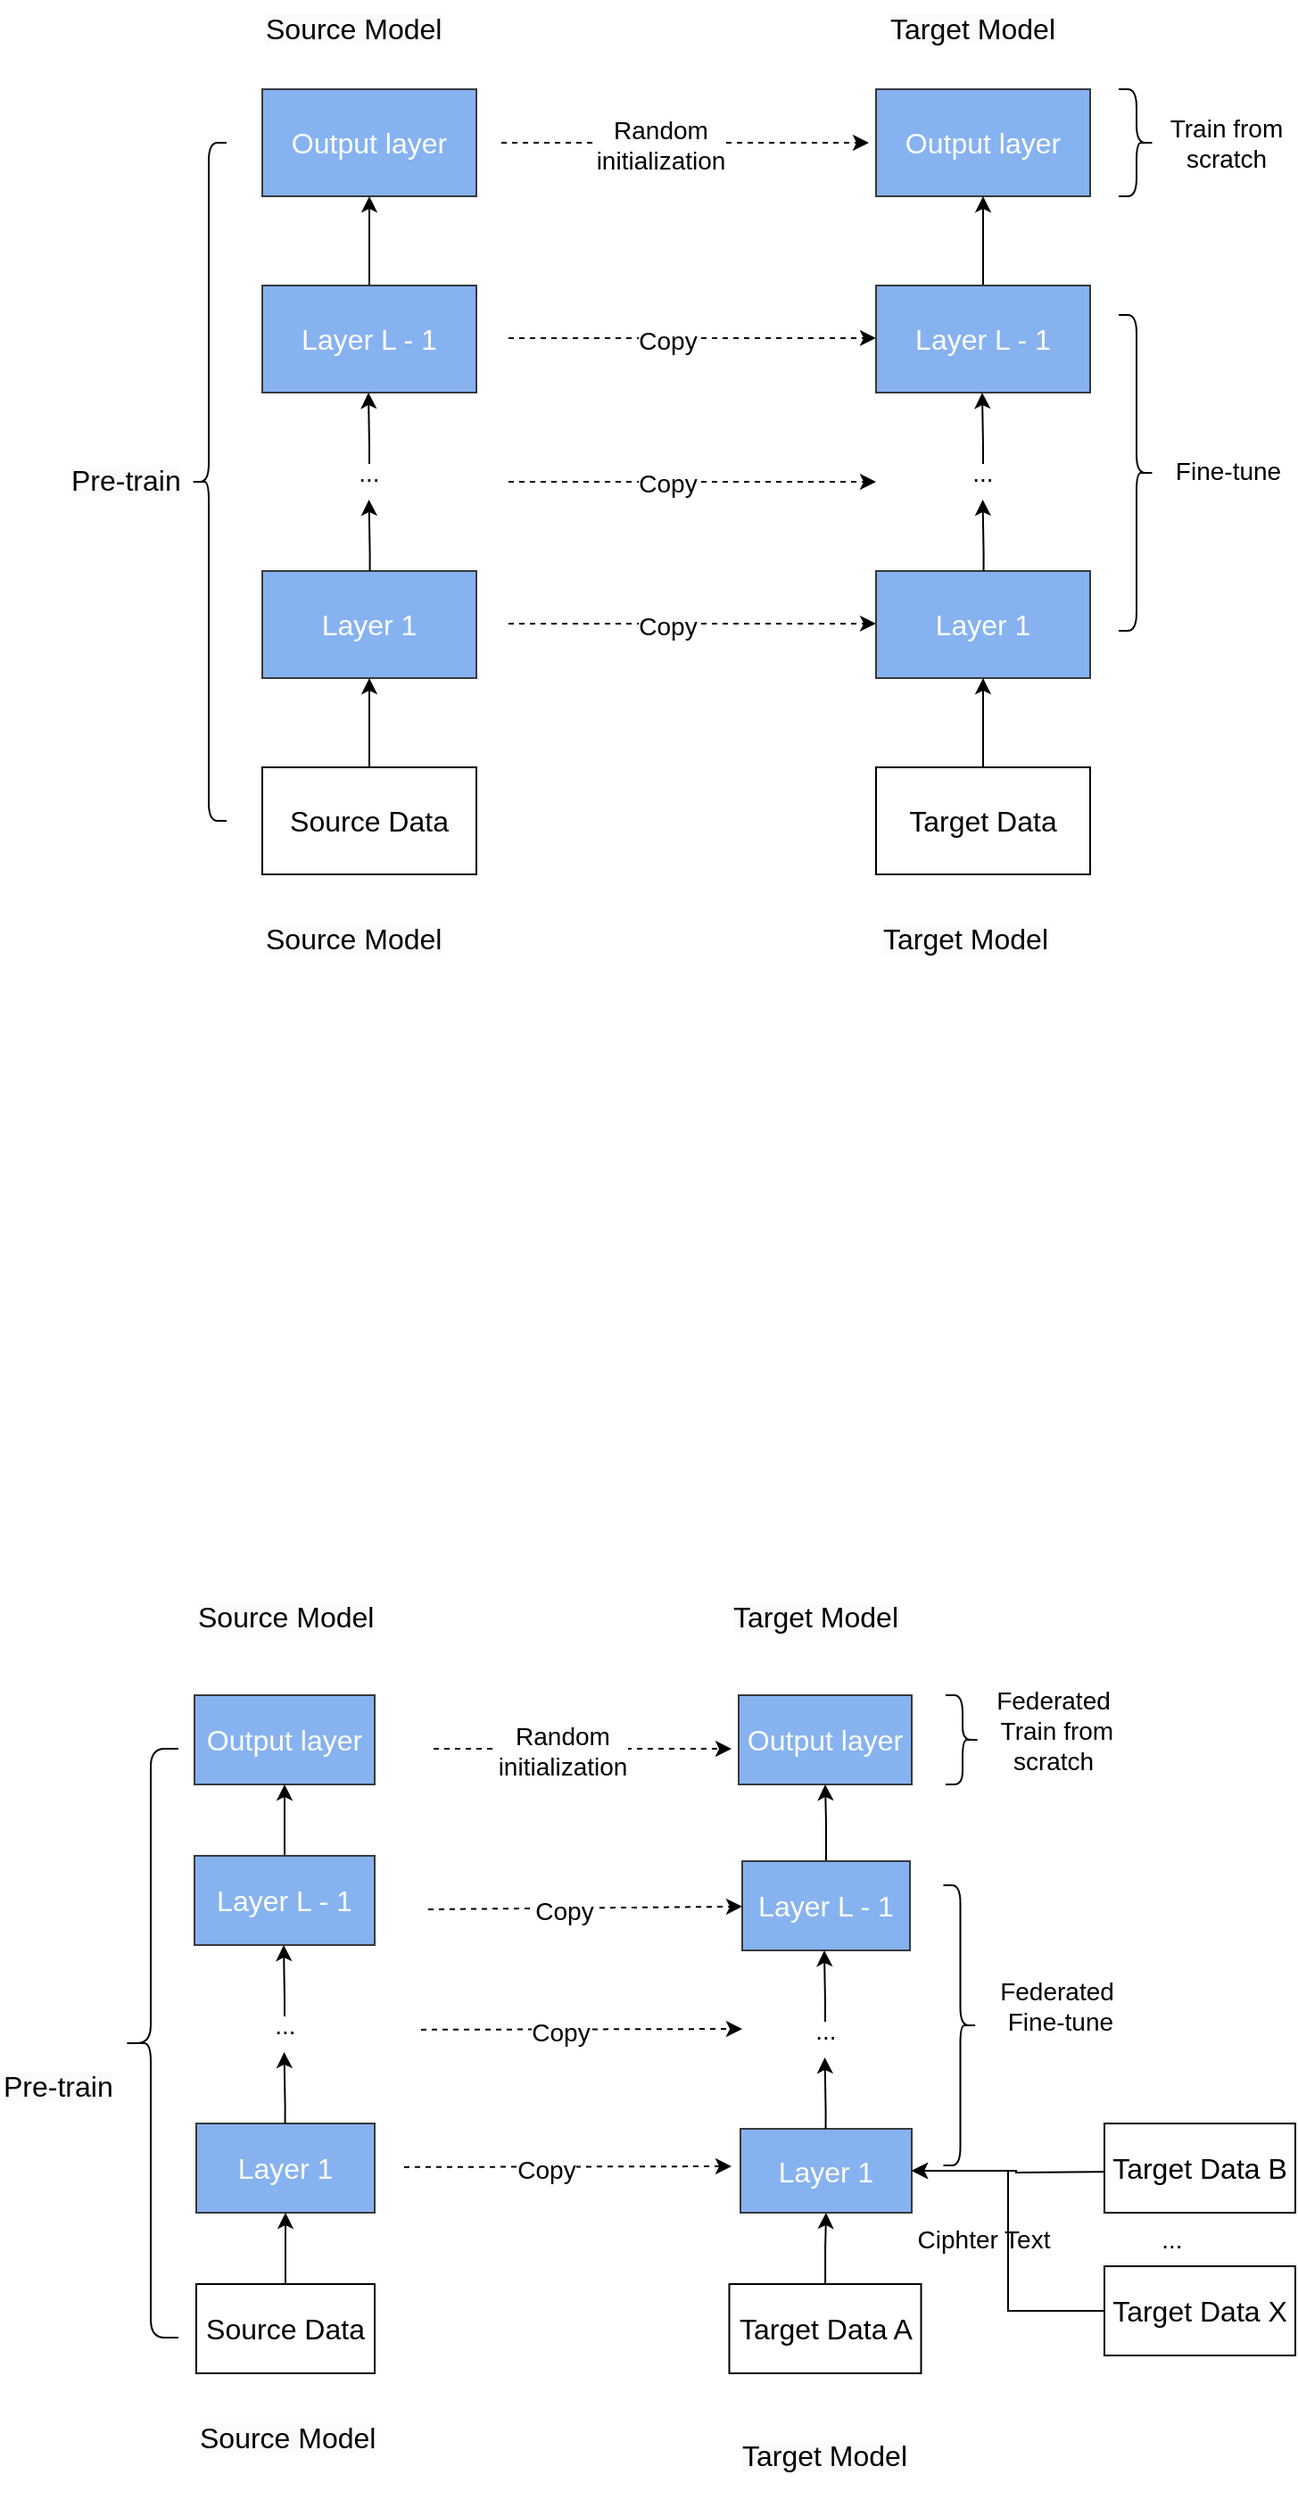 <mxfile version="21.6.8" type="github">
  <diagram name="Page-1" id="evkDd5WfYAYsn0If8Dsk">
    <mxGraphModel dx="1136" dy="728" grid="1" gridSize="10" guides="1" tooltips="1" connect="1" arrows="1" fold="1" page="1" pageScale="1" pageWidth="827" pageHeight="1169" math="0" shadow="0">
      <root>
        <mxCell id="0" />
        <mxCell id="1" parent="0" />
        <mxCell id="YT2d1zYaTEOhZWZDPxQu-1" value="&lt;font style=&quot;font-size: 16px;&quot; color=&quot;#ffffff&quot;&gt;Output layer&lt;/font&gt;" style="rounded=0;whiteSpace=wrap;html=1;fillColor=#87B2F0;strokeColor=#36393d;" vertex="1" parent="1">
          <mxGeometry x="169" y="190" width="120" height="60" as="geometry" />
        </mxCell>
        <mxCell id="YT2d1zYaTEOhZWZDPxQu-5" value="" style="edgeStyle=orthogonalEdgeStyle;rounded=0;orthogonalLoop=1;jettySize=auto;html=1;" edge="1" parent="1" source="YT2d1zYaTEOhZWZDPxQu-2" target="YT2d1zYaTEOhZWZDPxQu-1">
          <mxGeometry relative="1" as="geometry" />
        </mxCell>
        <mxCell id="YT2d1zYaTEOhZWZDPxQu-2" value="&lt;font style=&quot;font-size: 16px;&quot; color=&quot;#ffffff&quot;&gt;Layer L - 1&lt;/font&gt;" style="rounded=0;whiteSpace=wrap;html=1;fillColor=#87B2F0;strokeColor=#36393d;" vertex="1" parent="1">
          <mxGeometry x="169" y="300" width="120" height="60" as="geometry" />
        </mxCell>
        <mxCell id="YT2d1zYaTEOhZWZDPxQu-3" value="&lt;font style=&quot;font-size: 16px;&quot; color=&quot;#ffffff&quot;&gt;Layer 1&lt;/font&gt;" style="rounded=0;whiteSpace=wrap;html=1;fillColor=#87B2F0;strokeColor=#36393d;" vertex="1" parent="1">
          <mxGeometry x="169" y="460" width="120" height="60" as="geometry" />
        </mxCell>
        <mxCell id="YT2d1zYaTEOhZWZDPxQu-6" value="" style="edgeStyle=orthogonalEdgeStyle;rounded=0;orthogonalLoop=1;jettySize=auto;html=1;" edge="1" parent="1">
          <mxGeometry relative="1" as="geometry">
            <mxPoint x="229" y="400" as="sourcePoint" />
            <mxPoint x="228.5" y="360" as="targetPoint" />
            <Array as="points">
              <mxPoint x="229" y="390" />
              <mxPoint x="229" y="390" />
            </Array>
          </mxGeometry>
        </mxCell>
        <mxCell id="YT2d1zYaTEOhZWZDPxQu-7" value="&lt;font style=&quot;font-size: 14px;&quot;&gt;...&lt;/font&gt;" style="text;html=1;strokeColor=none;fillColor=none;align=center;verticalAlign=middle;whiteSpace=wrap;rounded=0;" vertex="1" parent="1">
          <mxGeometry x="199" y="390" width="60" height="30" as="geometry" />
        </mxCell>
        <mxCell id="YT2d1zYaTEOhZWZDPxQu-8" value="" style="edgeStyle=orthogonalEdgeStyle;rounded=0;orthogonalLoop=1;jettySize=auto;html=1;" edge="1" parent="1">
          <mxGeometry relative="1" as="geometry">
            <mxPoint x="229.28" y="460" as="sourcePoint" />
            <mxPoint x="228.78" y="420" as="targetPoint" />
            <Array as="points">
              <mxPoint x="229.28" y="450" />
              <mxPoint x="229.28" y="450" />
            </Array>
          </mxGeometry>
        </mxCell>
        <mxCell id="YT2d1zYaTEOhZWZDPxQu-11" value="" style="edgeStyle=orthogonalEdgeStyle;rounded=0;orthogonalLoop=1;jettySize=auto;html=1;" edge="1" parent="1" source="YT2d1zYaTEOhZWZDPxQu-10" target="YT2d1zYaTEOhZWZDPxQu-3">
          <mxGeometry relative="1" as="geometry" />
        </mxCell>
        <mxCell id="YT2d1zYaTEOhZWZDPxQu-10" value="&lt;font style=&quot;font-size: 16px;&quot;&gt;Source Data&lt;/font&gt;" style="rounded=0;whiteSpace=wrap;html=1;fontColor=#000000;" vertex="1" parent="1">
          <mxGeometry x="169" y="570" width="120" height="60" as="geometry" />
        </mxCell>
        <mxCell id="YT2d1zYaTEOhZWZDPxQu-13" value="&lt;span style=&quot;color: rgb(0, 0, 0); font-family: Helvetica; font-size: 16px; font-style: normal; font-variant-ligatures: normal; font-variant-caps: normal; font-weight: 400; letter-spacing: normal; orphans: 2; text-align: center; text-indent: 0px; text-transform: none; widows: 2; word-spacing: 0px; -webkit-text-stroke-width: 0px; background-color: rgb(251, 251, 251); text-decoration-thickness: initial; text-decoration-style: initial; text-decoration-color: initial; float: none; display: inline !important;&quot;&gt;Pre-train&lt;/span&gt;" style="text;whiteSpace=wrap;html=1;" vertex="1" parent="1">
          <mxGeometry x="60" y="393" width="120" height="40" as="geometry" />
        </mxCell>
        <mxCell id="YT2d1zYaTEOhZWZDPxQu-14" value="&lt;font style=&quot;font-size: 16px;&quot; color=&quot;#ffffff&quot;&gt;Output layer&lt;/font&gt;" style="rounded=0;whiteSpace=wrap;html=1;fillColor=#87B2F0;strokeColor=#36393d;" vertex="1" parent="1">
          <mxGeometry x="513" y="190" width="120" height="60" as="geometry" />
        </mxCell>
        <mxCell id="YT2d1zYaTEOhZWZDPxQu-15" value="" style="edgeStyle=orthogonalEdgeStyle;rounded=0;orthogonalLoop=1;jettySize=auto;html=1;" edge="1" parent="1" source="YT2d1zYaTEOhZWZDPxQu-16" target="YT2d1zYaTEOhZWZDPxQu-14">
          <mxGeometry relative="1" as="geometry" />
        </mxCell>
        <mxCell id="YT2d1zYaTEOhZWZDPxQu-16" value="&lt;font style=&quot;font-size: 16px;&quot; color=&quot;#ffffff&quot;&gt;Layer L - 1&lt;/font&gt;" style="rounded=0;whiteSpace=wrap;html=1;fillColor=#87B2F0;strokeColor=#36393d;" vertex="1" parent="1">
          <mxGeometry x="513" y="300" width="120" height="60" as="geometry" />
        </mxCell>
        <mxCell id="YT2d1zYaTEOhZWZDPxQu-17" value="&lt;font style=&quot;font-size: 16px;&quot; color=&quot;#ffffff&quot;&gt;Layer 1&lt;/font&gt;" style="rounded=0;whiteSpace=wrap;html=1;fillColor=#87B2F0;strokeColor=#36393d;" vertex="1" parent="1">
          <mxGeometry x="513" y="460" width="120" height="60" as="geometry" />
        </mxCell>
        <mxCell id="YT2d1zYaTEOhZWZDPxQu-18" value="" style="edgeStyle=orthogonalEdgeStyle;rounded=0;orthogonalLoop=1;jettySize=auto;html=1;" edge="1" parent="1">
          <mxGeometry relative="1" as="geometry">
            <mxPoint x="573" y="400" as="sourcePoint" />
            <mxPoint x="572.5" y="360" as="targetPoint" />
            <Array as="points">
              <mxPoint x="573" y="390" />
              <mxPoint x="573" y="390" />
            </Array>
          </mxGeometry>
        </mxCell>
        <mxCell id="YT2d1zYaTEOhZWZDPxQu-19" value="&lt;font style=&quot;font-size: 14px;&quot;&gt;...&lt;/font&gt;" style="text;html=1;strokeColor=none;fillColor=none;align=center;verticalAlign=middle;whiteSpace=wrap;rounded=0;" vertex="1" parent="1">
          <mxGeometry x="543" y="390" width="60" height="30" as="geometry" />
        </mxCell>
        <mxCell id="YT2d1zYaTEOhZWZDPxQu-20" value="" style="edgeStyle=orthogonalEdgeStyle;rounded=0;orthogonalLoop=1;jettySize=auto;html=1;" edge="1" parent="1">
          <mxGeometry relative="1" as="geometry">
            <mxPoint x="573.28" y="460" as="sourcePoint" />
            <mxPoint x="572.78" y="420" as="targetPoint" />
            <Array as="points">
              <mxPoint x="573.28" y="450" />
              <mxPoint x="573.28" y="450" />
            </Array>
          </mxGeometry>
        </mxCell>
        <mxCell id="YT2d1zYaTEOhZWZDPxQu-21" value="" style="edgeStyle=orthogonalEdgeStyle;rounded=0;orthogonalLoop=1;jettySize=auto;html=1;" edge="1" parent="1" source="YT2d1zYaTEOhZWZDPxQu-22" target="YT2d1zYaTEOhZWZDPxQu-17">
          <mxGeometry relative="1" as="geometry" />
        </mxCell>
        <mxCell id="YT2d1zYaTEOhZWZDPxQu-22" value="&lt;font style=&quot;font-size: 16px;&quot;&gt;Target Data&lt;/font&gt;" style="rounded=0;whiteSpace=wrap;html=1;fontColor=#000000;" vertex="1" parent="1">
          <mxGeometry x="513" y="570" width="120" height="60" as="geometry" />
        </mxCell>
        <mxCell id="YT2d1zYaTEOhZWZDPxQu-25" value="" style="endArrow=classic;html=1;rounded=0;dashed=1;" edge="1" parent="1">
          <mxGeometry width="50" height="50" relative="1" as="geometry">
            <mxPoint x="303" y="220" as="sourcePoint" />
            <mxPoint x="509" y="220" as="targetPoint" />
          </mxGeometry>
        </mxCell>
        <mxCell id="YT2d1zYaTEOhZWZDPxQu-26" value="&lt;font style=&quot;font-size: 14px;&quot;&gt;Random&lt;br&gt;initialization&lt;/font&gt;" style="edgeLabel;html=1;align=center;verticalAlign=middle;resizable=0;points=[];" vertex="1" connectable="0" parent="YT2d1zYaTEOhZWZDPxQu-25">
          <mxGeometry x="-0.137" y="-1" relative="1" as="geometry">
            <mxPoint as="offset" />
          </mxGeometry>
        </mxCell>
        <mxCell id="YT2d1zYaTEOhZWZDPxQu-28" value="" style="endArrow=classic;html=1;rounded=0;dashed=1;" edge="1" parent="1">
          <mxGeometry width="50" height="50" relative="1" as="geometry">
            <mxPoint x="307" y="329.44" as="sourcePoint" />
            <mxPoint x="513" y="329.44" as="targetPoint" />
          </mxGeometry>
        </mxCell>
        <mxCell id="YT2d1zYaTEOhZWZDPxQu-29" value="&lt;span style=&quot;font-size: 14px;&quot;&gt;Copy&lt;/span&gt;" style="edgeLabel;html=1;align=center;verticalAlign=middle;resizable=0;points=[];" vertex="1" connectable="0" parent="YT2d1zYaTEOhZWZDPxQu-28">
          <mxGeometry x="-0.137" y="-1" relative="1" as="geometry">
            <mxPoint as="offset" />
          </mxGeometry>
        </mxCell>
        <mxCell id="YT2d1zYaTEOhZWZDPxQu-30" value="" style="endArrow=classic;html=1;rounded=0;dashed=1;" edge="1" parent="1">
          <mxGeometry width="50" height="50" relative="1" as="geometry">
            <mxPoint x="307" y="489.44" as="sourcePoint" />
            <mxPoint x="513" y="489.44" as="targetPoint" />
          </mxGeometry>
        </mxCell>
        <mxCell id="YT2d1zYaTEOhZWZDPxQu-31" value="&lt;span style=&quot;font-size: 14px;&quot;&gt;Copy&lt;/span&gt;" style="edgeLabel;html=1;align=center;verticalAlign=middle;resizable=0;points=[];" vertex="1" connectable="0" parent="YT2d1zYaTEOhZWZDPxQu-30">
          <mxGeometry x="-0.137" y="-1" relative="1" as="geometry">
            <mxPoint as="offset" />
          </mxGeometry>
        </mxCell>
        <mxCell id="YT2d1zYaTEOhZWZDPxQu-32" value="" style="endArrow=classic;html=1;rounded=0;dashed=1;" edge="1" parent="1">
          <mxGeometry width="50" height="50" relative="1" as="geometry">
            <mxPoint x="307" y="410" as="sourcePoint" />
            <mxPoint x="513" y="410" as="targetPoint" />
          </mxGeometry>
        </mxCell>
        <mxCell id="YT2d1zYaTEOhZWZDPxQu-33" value="&lt;span style=&quot;font-size: 14px;&quot;&gt;Copy&lt;/span&gt;" style="edgeLabel;html=1;align=center;verticalAlign=middle;resizable=0;points=[];" vertex="1" connectable="0" parent="YT2d1zYaTEOhZWZDPxQu-32">
          <mxGeometry x="-0.137" y="-1" relative="1" as="geometry">
            <mxPoint as="offset" />
          </mxGeometry>
        </mxCell>
        <mxCell id="YT2d1zYaTEOhZWZDPxQu-36" value="&lt;span style=&quot;color: rgb(0, 0, 0); font-family: Helvetica; font-size: 16px; font-style: normal; font-variant-ligatures: normal; font-variant-caps: normal; font-weight: 400; letter-spacing: normal; orphans: 2; text-align: center; text-indent: 0px; text-transform: none; widows: 2; word-spacing: 0px; -webkit-text-stroke-width: 0px; background-color: rgb(251, 251, 251); text-decoration-thickness: initial; text-decoration-style: initial; text-decoration-color: initial; float: none; display: inline !important;&quot;&gt;Source Model&lt;/span&gt;" style="text;whiteSpace=wrap;html=1;" vertex="1" parent="1">
          <mxGeometry x="169" y="140" width="120" height="40" as="geometry" />
        </mxCell>
        <mxCell id="YT2d1zYaTEOhZWZDPxQu-37" value="&lt;span style=&quot;color: rgb(0, 0, 0); font-family: Helvetica; font-size: 16px; font-style: normal; font-variant-ligatures: normal; font-variant-caps: normal; font-weight: 400; letter-spacing: normal; orphans: 2; text-align: center; text-indent: 0px; text-transform: none; widows: 2; word-spacing: 0px; -webkit-text-stroke-width: 0px; background-color: rgb(251, 251, 251); text-decoration-thickness: initial; text-decoration-style: initial; text-decoration-color: initial; float: none; display: inline !important;&quot;&gt;Target Model&lt;/span&gt;" style="text;whiteSpace=wrap;html=1;" vertex="1" parent="1">
          <mxGeometry x="519" y="140" width="120" height="40" as="geometry" />
        </mxCell>
        <mxCell id="YT2d1zYaTEOhZWZDPxQu-38" value="&lt;font style=&quot;font-size: 14px;&quot;&gt;Train from&lt;br&gt;scratch&lt;/font&gt;" style="edgeLabel;html=1;align=center;verticalAlign=middle;resizable=0;points=[];" vertex="1" connectable="0" parent="1">
          <mxGeometry x="708.999" y="220" as="geometry" />
        </mxCell>
        <mxCell id="YT2d1zYaTEOhZWZDPxQu-39" value="" style="shape=curlyBracket;whiteSpace=wrap;html=1;rounded=1;labelPosition=left;verticalLabelPosition=middle;align=right;verticalAlign=middle;" vertex="1" parent="1">
          <mxGeometry x="129" y="220" width="20" height="380" as="geometry" />
        </mxCell>
        <mxCell id="YT2d1zYaTEOhZWZDPxQu-40" value="" style="shape=curlyBracket;whiteSpace=wrap;html=1;rounded=1;flipH=1;labelPosition=right;verticalLabelPosition=middle;align=left;verticalAlign=middle;" vertex="1" parent="1">
          <mxGeometry x="649" y="316.5" width="20" height="177" as="geometry" />
        </mxCell>
        <mxCell id="YT2d1zYaTEOhZWZDPxQu-41" value="" style="shape=curlyBracket;whiteSpace=wrap;html=1;rounded=1;flipH=1;labelPosition=right;verticalLabelPosition=middle;align=left;verticalAlign=middle;size=0.5;" vertex="1" parent="1">
          <mxGeometry x="649" y="190" width="20" height="60" as="geometry" />
        </mxCell>
        <mxCell id="YT2d1zYaTEOhZWZDPxQu-42" value="&lt;span style=&quot;font-size: 14px;&quot;&gt;Fine-tune&lt;/span&gt;" style="edgeLabel;html=1;align=center;verticalAlign=middle;resizable=0;points=[];" vertex="1" connectable="0" parent="1">
          <mxGeometry x="718.999" y="230" as="geometry">
            <mxPoint x="-9" y="174" as="offset" />
          </mxGeometry>
        </mxCell>
        <mxCell id="YT2d1zYaTEOhZWZDPxQu-43" value="&lt;font style=&quot;font-size: 16px;&quot; color=&quot;#ffffff&quot;&gt;Output layer&lt;/font&gt;" style="rounded=0;whiteSpace=wrap;html=1;fillColor=#87B2F0;strokeColor=#36393d;" vertex="1" parent="1">
          <mxGeometry x="131" y="1090" width="101" height="50" as="geometry" />
        </mxCell>
        <mxCell id="YT2d1zYaTEOhZWZDPxQu-44" value="" style="edgeStyle=orthogonalEdgeStyle;rounded=0;orthogonalLoop=1;jettySize=auto;html=1;" edge="1" parent="1" source="YT2d1zYaTEOhZWZDPxQu-45" target="YT2d1zYaTEOhZWZDPxQu-43">
          <mxGeometry relative="1" as="geometry" />
        </mxCell>
        <mxCell id="YT2d1zYaTEOhZWZDPxQu-45" value="&lt;font style=&quot;font-size: 16px;&quot; color=&quot;#ffffff&quot;&gt;Layer L - 1&lt;/font&gt;" style="rounded=0;whiteSpace=wrap;html=1;fillColor=#87B2F0;strokeColor=#36393d;" vertex="1" parent="1">
          <mxGeometry x="131" y="1180" width="101" height="50" as="geometry" />
        </mxCell>
        <mxCell id="YT2d1zYaTEOhZWZDPxQu-46" value="&lt;font style=&quot;font-size: 16px;&quot; color=&quot;#ffffff&quot;&gt;Layer 1&lt;/font&gt;" style="rounded=0;whiteSpace=wrap;html=1;fillColor=#87B2F0;strokeColor=#36393d;" vertex="1" parent="1">
          <mxGeometry x="132" y="1330" width="100" height="50" as="geometry" />
        </mxCell>
        <mxCell id="YT2d1zYaTEOhZWZDPxQu-47" value="" style="edgeStyle=orthogonalEdgeStyle;rounded=0;orthogonalLoop=1;jettySize=auto;html=1;" edge="1" parent="1">
          <mxGeometry relative="1" as="geometry">
            <mxPoint x="181.5" y="1270" as="sourcePoint" />
            <mxPoint x="181" y="1230" as="targetPoint" />
            <Array as="points">
              <mxPoint x="181.5" y="1260" />
              <mxPoint x="181.5" y="1260" />
            </Array>
          </mxGeometry>
        </mxCell>
        <mxCell id="YT2d1zYaTEOhZWZDPxQu-48" value="&lt;font style=&quot;font-size: 14px;&quot;&gt;...&lt;/font&gt;" style="text;html=1;strokeColor=none;fillColor=none;align=center;verticalAlign=middle;whiteSpace=wrap;rounded=0;" vertex="1" parent="1">
          <mxGeometry x="151.5" y="1260" width="60" height="30" as="geometry" />
        </mxCell>
        <mxCell id="YT2d1zYaTEOhZWZDPxQu-49" value="" style="edgeStyle=orthogonalEdgeStyle;rounded=0;orthogonalLoop=1;jettySize=auto;html=1;" edge="1" parent="1">
          <mxGeometry relative="1" as="geometry">
            <mxPoint x="181.78" y="1330" as="sourcePoint" />
            <mxPoint x="181.28" y="1290" as="targetPoint" />
            <Array as="points">
              <mxPoint x="181.78" y="1320" />
              <mxPoint x="181.78" y="1320" />
            </Array>
          </mxGeometry>
        </mxCell>
        <mxCell id="YT2d1zYaTEOhZWZDPxQu-50" value="" style="edgeStyle=orthogonalEdgeStyle;rounded=0;orthogonalLoop=1;jettySize=auto;html=1;" edge="1" parent="1" source="YT2d1zYaTEOhZWZDPxQu-51" target="YT2d1zYaTEOhZWZDPxQu-46">
          <mxGeometry relative="1" as="geometry" />
        </mxCell>
        <mxCell id="YT2d1zYaTEOhZWZDPxQu-51" value="&lt;font style=&quot;font-size: 16px;&quot;&gt;Source Data&lt;/font&gt;" style="rounded=0;whiteSpace=wrap;html=1;fontColor=#000000;" vertex="1" parent="1">
          <mxGeometry x="132" y="1420" width="100" height="50" as="geometry" />
        </mxCell>
        <mxCell id="YT2d1zYaTEOhZWZDPxQu-52" value="&lt;span style=&quot;color: rgb(0, 0, 0); font-family: Helvetica; font-size: 16px; font-style: normal; font-variant-ligatures: normal; font-variant-caps: normal; font-weight: 400; letter-spacing: normal; orphans: 2; text-align: center; text-indent: 0px; text-transform: none; widows: 2; word-spacing: 0px; -webkit-text-stroke-width: 0px; background-color: rgb(251, 251, 251); text-decoration-thickness: initial; text-decoration-style: initial; text-decoration-color: initial; float: none; display: inline !important;&quot;&gt;Pre-train&lt;/span&gt;" style="text;whiteSpace=wrap;html=1;" vertex="1" parent="1">
          <mxGeometry x="22" y="1293" width="120" height="40" as="geometry" />
        </mxCell>
        <mxCell id="YT2d1zYaTEOhZWZDPxQu-53" value="&lt;font style=&quot;font-size: 16px;&quot; color=&quot;#ffffff&quot;&gt;Output layer&lt;/font&gt;" style="rounded=0;whiteSpace=wrap;html=1;fillColor=#87B2F0;strokeColor=#36393d;" vertex="1" parent="1">
          <mxGeometry x="436" y="1090" width="97" height="50" as="geometry" />
        </mxCell>
        <mxCell id="YT2d1zYaTEOhZWZDPxQu-54" value="" style="edgeStyle=orthogonalEdgeStyle;rounded=0;orthogonalLoop=1;jettySize=auto;html=1;" edge="1" parent="1" source="YT2d1zYaTEOhZWZDPxQu-55" target="YT2d1zYaTEOhZWZDPxQu-53">
          <mxGeometry relative="1" as="geometry" />
        </mxCell>
        <mxCell id="YT2d1zYaTEOhZWZDPxQu-56" value="&lt;font style=&quot;font-size: 16px;&quot; color=&quot;#ffffff&quot;&gt;Layer 1&lt;/font&gt;" style="rounded=0;whiteSpace=wrap;html=1;fillColor=#87B2F0;strokeColor=#36393d;" vertex="1" parent="1">
          <mxGeometry x="437" y="1333" width="96" height="47" as="geometry" />
        </mxCell>
        <mxCell id="YT2d1zYaTEOhZWZDPxQu-57" value="" style="edgeStyle=orthogonalEdgeStyle;rounded=0;orthogonalLoop=1;jettySize=auto;html=1;" edge="1" parent="1">
          <mxGeometry relative="1" as="geometry">
            <mxPoint x="484.5" y="1273" as="sourcePoint" />
            <mxPoint x="484" y="1233" as="targetPoint" />
            <Array as="points">
              <mxPoint x="484.5" y="1263" />
              <mxPoint x="484.5" y="1263" />
            </Array>
          </mxGeometry>
        </mxCell>
        <mxCell id="YT2d1zYaTEOhZWZDPxQu-58" value="&lt;font style=&quot;font-size: 14px;&quot;&gt;...&lt;/font&gt;" style="text;html=1;strokeColor=none;fillColor=none;align=center;verticalAlign=middle;whiteSpace=wrap;rounded=0;" vertex="1" parent="1">
          <mxGeometry x="454.5" y="1263" width="60" height="30" as="geometry" />
        </mxCell>
        <mxCell id="YT2d1zYaTEOhZWZDPxQu-59" value="" style="edgeStyle=orthogonalEdgeStyle;rounded=0;orthogonalLoop=1;jettySize=auto;html=1;" edge="1" parent="1">
          <mxGeometry relative="1" as="geometry">
            <mxPoint x="484.78" y="1333" as="sourcePoint" />
            <mxPoint x="484.28" y="1293" as="targetPoint" />
            <Array as="points">
              <mxPoint x="484.78" y="1323" />
              <mxPoint x="484.78" y="1323" />
            </Array>
          </mxGeometry>
        </mxCell>
        <mxCell id="YT2d1zYaTEOhZWZDPxQu-60" value="" style="edgeStyle=orthogonalEdgeStyle;rounded=0;orthogonalLoop=1;jettySize=auto;html=1;" edge="1" parent="1" source="YT2d1zYaTEOhZWZDPxQu-61" target="YT2d1zYaTEOhZWZDPxQu-56">
          <mxGeometry relative="1" as="geometry" />
        </mxCell>
        <mxCell id="YT2d1zYaTEOhZWZDPxQu-61" value="&lt;font style=&quot;font-size: 16px;&quot;&gt;Target Data A&lt;/font&gt;" style="rounded=0;whiteSpace=wrap;html=1;fontColor=#000000;" vertex="1" parent="1">
          <mxGeometry x="430.75" y="1420" width="107.5" height="50" as="geometry" />
        </mxCell>
        <mxCell id="YT2d1zYaTEOhZWZDPxQu-62" value="" style="endArrow=classic;html=1;rounded=0;dashed=1;" edge="1" parent="1">
          <mxGeometry width="50" height="50" relative="1" as="geometry">
            <mxPoint x="265" y="1120" as="sourcePoint" />
            <mxPoint x="432" y="1120" as="targetPoint" />
          </mxGeometry>
        </mxCell>
        <mxCell id="YT2d1zYaTEOhZWZDPxQu-63" value="&lt;font style=&quot;font-size: 14px;&quot;&gt;Random&lt;br&gt;initialization&lt;/font&gt;" style="edgeLabel;html=1;align=center;verticalAlign=middle;resizable=0;points=[];" vertex="1" connectable="0" parent="YT2d1zYaTEOhZWZDPxQu-62">
          <mxGeometry x="-0.137" y="-1" relative="1" as="geometry">
            <mxPoint as="offset" />
          </mxGeometry>
        </mxCell>
        <mxCell id="YT2d1zYaTEOhZWZDPxQu-66" value="" style="endArrow=classic;html=1;rounded=0;dashed=1;" edge="1" parent="1">
          <mxGeometry width="50" height="50" relative="1" as="geometry">
            <mxPoint x="248.5" y="1354.44" as="sourcePoint" />
            <mxPoint x="432" y="1354" as="targetPoint" />
          </mxGeometry>
        </mxCell>
        <mxCell id="YT2d1zYaTEOhZWZDPxQu-67" value="&lt;span style=&quot;font-size: 14px;&quot;&gt;Copy&lt;/span&gt;" style="edgeLabel;html=1;align=center;verticalAlign=middle;resizable=0;points=[];" vertex="1" connectable="0" parent="YT2d1zYaTEOhZWZDPxQu-66">
          <mxGeometry x="-0.137" y="-1" relative="1" as="geometry">
            <mxPoint as="offset" />
          </mxGeometry>
        </mxCell>
        <mxCell id="YT2d1zYaTEOhZWZDPxQu-68" value="" style="endArrow=classic;html=1;rounded=0;dashed=1;" edge="1" parent="1">
          <mxGeometry width="50" height="50" relative="1" as="geometry">
            <mxPoint x="258" y="1277.44" as="sourcePoint" />
            <mxPoint x="438" y="1277" as="targetPoint" />
          </mxGeometry>
        </mxCell>
        <mxCell id="YT2d1zYaTEOhZWZDPxQu-69" value="&lt;span style=&quot;font-size: 14px;&quot;&gt;Copy&lt;/span&gt;" style="edgeLabel;html=1;align=center;verticalAlign=middle;resizable=0;points=[];" vertex="1" connectable="0" parent="YT2d1zYaTEOhZWZDPxQu-68">
          <mxGeometry x="-0.137" y="-1" relative="1" as="geometry">
            <mxPoint as="offset" />
          </mxGeometry>
        </mxCell>
        <mxCell id="YT2d1zYaTEOhZWZDPxQu-70" value="&lt;span style=&quot;color: rgb(0, 0, 0); font-family: Helvetica; font-size: 16px; font-style: normal; font-variant-ligatures: normal; font-variant-caps: normal; font-weight: 400; letter-spacing: normal; orphans: 2; text-align: center; text-indent: 0px; text-transform: none; widows: 2; word-spacing: 0px; -webkit-text-stroke-width: 0px; background-color: rgb(251, 251, 251); text-decoration-thickness: initial; text-decoration-style: initial; text-decoration-color: initial; float: none; display: inline !important;&quot;&gt;Source Model&lt;/span&gt;" style="text;whiteSpace=wrap;html=1;" vertex="1" parent="1">
          <mxGeometry x="169" y="650" width="120" height="40" as="geometry" />
        </mxCell>
        <mxCell id="YT2d1zYaTEOhZWZDPxQu-71" value="&lt;span style=&quot;color: rgb(0, 0, 0); font-family: Helvetica; font-size: 16px; font-style: normal; font-variant-ligatures: normal; font-variant-caps: normal; font-weight: 400; letter-spacing: normal; orphans: 2; text-align: center; text-indent: 0px; text-transform: none; widows: 2; word-spacing: 0px; -webkit-text-stroke-width: 0px; background-color: rgb(251, 251, 251); text-decoration-thickness: initial; text-decoration-style: initial; text-decoration-color: initial; float: none; display: inline !important;&quot;&gt;Target Model&lt;/span&gt;" style="text;whiteSpace=wrap;html=1;" vertex="1" parent="1">
          <mxGeometry x="514.5" y="650" width="120" height="40" as="geometry" />
        </mxCell>
        <mxCell id="YT2d1zYaTEOhZWZDPxQu-72" value="&lt;font style=&quot;font-size: 14px;&quot;&gt;&lt;div style=&quot;&quot;&gt;Federated&lt;/div&gt;&lt;span style=&quot;&quot;&gt;&amp;nbsp;Train from&lt;/span&gt;&lt;br&gt;&lt;span style=&quot;&quot;&gt;scratch&lt;/span&gt;&lt;/font&gt;" style="edgeLabel;html=1;align=center;verticalAlign=middle;resizable=0;points=[];" vertex="1" connectable="0" parent="1">
          <mxGeometry x="611.999" y="1110" as="geometry" />
        </mxCell>
        <mxCell id="YT2d1zYaTEOhZWZDPxQu-73" value="" style="shape=curlyBracket;whiteSpace=wrap;html=1;rounded=1;labelPosition=left;verticalLabelPosition=middle;align=right;verticalAlign=middle;" vertex="1" parent="1">
          <mxGeometry x="91" y="1120" width="31" height="330" as="geometry" />
        </mxCell>
        <mxCell id="YT2d1zYaTEOhZWZDPxQu-82" style="edgeStyle=orthogonalEdgeStyle;rounded=0;orthogonalLoop=1;jettySize=auto;html=1;entryX=1;entryY=0.5;entryDx=0;entryDy=0;" edge="1" parent="1" target="YT2d1zYaTEOhZWZDPxQu-56">
          <mxGeometry relative="1" as="geometry">
            <mxPoint x="650" y="1357" as="sourcePoint" />
          </mxGeometry>
        </mxCell>
        <mxCell id="YT2d1zYaTEOhZWZDPxQu-83" value="&lt;font style=&quot;font-size: 14px;&quot;&gt;Ciphter Text&lt;/font&gt;" style="edgeLabel;html=1;align=center;verticalAlign=middle;resizable=0;points=[];" vertex="1" connectable="0" parent="YT2d1zYaTEOhZWZDPxQu-82">
          <mxGeometry x="0.117" y="1" relative="1" as="geometry">
            <mxPoint x="-12" y="37" as="offset" />
          </mxGeometry>
        </mxCell>
        <mxCell id="YT2d1zYaTEOhZWZDPxQu-77" value="&lt;font style=&quot;font-size: 16px;&quot;&gt;Target Data B&lt;/font&gt;" style="rounded=0;whiteSpace=wrap;html=1;fontColor=#000000;" vertex="1" parent="1">
          <mxGeometry x="641" y="1330" width="107" height="50" as="geometry" />
        </mxCell>
        <mxCell id="YT2d1zYaTEOhZWZDPxQu-78" value="" style="endArrow=classic;html=1;rounded=0;dashed=1;" edge="1" parent="1" target="YT2d1zYaTEOhZWZDPxQu-55">
          <mxGeometry width="50" height="50" relative="1" as="geometry">
            <mxPoint x="262" y="1210" as="sourcePoint" />
            <mxPoint x="475" y="1229.44" as="targetPoint" />
          </mxGeometry>
        </mxCell>
        <mxCell id="YT2d1zYaTEOhZWZDPxQu-79" value="&lt;span style=&quot;font-size: 14px;&quot;&gt;Copy&lt;/span&gt;" style="edgeLabel;html=1;align=center;verticalAlign=middle;resizable=0;points=[];" vertex="1" connectable="0" parent="YT2d1zYaTEOhZWZDPxQu-78">
          <mxGeometry x="-0.137" y="-1" relative="1" as="geometry">
            <mxPoint as="offset" />
          </mxGeometry>
        </mxCell>
        <mxCell id="YT2d1zYaTEOhZWZDPxQu-55" value="&lt;font style=&quot;font-size: 16px;&quot; color=&quot;#ffffff&quot;&gt;Layer L - 1&lt;/font&gt;" style="rounded=0;whiteSpace=wrap;html=1;fillColor=#87B2F0;strokeColor=#36393d;" vertex="1" parent="1">
          <mxGeometry x="438" y="1183" width="94" height="50" as="geometry" />
        </mxCell>
        <mxCell id="YT2d1zYaTEOhZWZDPxQu-80" value="&lt;span style=&quot;color: rgb(0, 0, 0); font-family: Helvetica; font-size: 16px; font-style: normal; font-variant-ligatures: normal; font-variant-caps: normal; font-weight: 400; letter-spacing: normal; orphans: 2; text-align: center; text-indent: 0px; text-transform: none; widows: 2; word-spacing: 0px; -webkit-text-stroke-width: 0px; background-color: rgb(251, 251, 251); text-decoration-thickness: initial; text-decoration-style: initial; text-decoration-color: initial; float: none; display: inline !important;&quot;&gt;Source Model&lt;/span&gt;" style="text;whiteSpace=wrap;html=1;" vertex="1" parent="1">
          <mxGeometry x="131" y="1030" width="120" height="40" as="geometry" />
        </mxCell>
        <mxCell id="YT2d1zYaTEOhZWZDPxQu-81" value="&lt;span style=&quot;color: rgb(0, 0, 0); font-family: Helvetica; font-size: 16px; font-style: normal; font-variant-ligatures: normal; font-variant-caps: normal; font-weight: 400; letter-spacing: normal; orphans: 2; text-align: center; text-indent: 0px; text-transform: none; widows: 2; word-spacing: 0px; -webkit-text-stroke-width: 0px; background-color: rgb(251, 251, 251); text-decoration-thickness: initial; text-decoration-style: initial; text-decoration-color: initial; float: none; display: inline !important;&quot;&gt;Target Model&lt;/span&gt;" style="text;whiteSpace=wrap;html=1;" vertex="1" parent="1">
          <mxGeometry x="430.75" y="1030" width="120" height="40" as="geometry" />
        </mxCell>
        <mxCell id="YT2d1zYaTEOhZWZDPxQu-84" value="" style="shape=curlyBracket;whiteSpace=wrap;html=1;rounded=1;flipH=1;labelPosition=right;verticalLabelPosition=middle;align=left;verticalAlign=middle;" vertex="1" parent="1">
          <mxGeometry x="552" y="1090" width="19" height="50" as="geometry" />
        </mxCell>
        <mxCell id="YT2d1zYaTEOhZWZDPxQu-85" value="" style="shape=curlyBracket;whiteSpace=wrap;html=1;rounded=1;flipH=1;labelPosition=right;verticalLabelPosition=middle;align=left;verticalAlign=middle;" vertex="1" parent="1">
          <mxGeometry x="550.75" y="1196.5" width="19" height="157" as="geometry" />
        </mxCell>
        <mxCell id="YT2d1zYaTEOhZWZDPxQu-86" value="&lt;font style=&quot;font-size: 14px;&quot;&gt;&lt;div style=&quot;&quot;&gt;Federated&lt;/div&gt;&lt;span style=&quot;&quot;&gt;&amp;nbsp;Fine-tune&lt;/span&gt;&lt;br&gt;&lt;/font&gt;" style="edgeLabel;html=1;align=center;verticalAlign=middle;resizable=0;points=[];" vertex="1" connectable="0" parent="1">
          <mxGeometry x="640.999" y="1110" as="geometry">
            <mxPoint x="-27" y="154" as="offset" />
          </mxGeometry>
        </mxCell>
        <mxCell id="YT2d1zYaTEOhZWZDPxQu-87" value="&lt;span style=&quot;color: rgb(0, 0, 0); font-family: Helvetica; font-size: 16px; font-style: normal; font-variant-ligatures: normal; font-variant-caps: normal; font-weight: 400; letter-spacing: normal; orphans: 2; text-align: center; text-indent: 0px; text-transform: none; widows: 2; word-spacing: 0px; -webkit-text-stroke-width: 0px; background-color: rgb(251, 251, 251); text-decoration-thickness: initial; text-decoration-style: initial; text-decoration-color: initial; float: none; display: inline !important;&quot;&gt;Source Model&lt;/span&gt;" style="text;whiteSpace=wrap;html=1;" vertex="1" parent="1">
          <mxGeometry x="132" y="1490" width="120" height="40" as="geometry" />
        </mxCell>
        <mxCell id="YT2d1zYaTEOhZWZDPxQu-88" value="&lt;span style=&quot;color: rgb(0, 0, 0); font-family: Helvetica; font-size: 16px; font-style: normal; font-variant-ligatures: normal; font-variant-caps: normal; font-weight: 400; letter-spacing: normal; orphans: 2; text-align: center; text-indent: 0px; text-transform: none; widows: 2; word-spacing: 0px; -webkit-text-stroke-width: 0px; background-color: rgb(251, 251, 251); text-decoration-thickness: initial; text-decoration-style: initial; text-decoration-color: initial; float: none; display: inline !important;&quot;&gt;Target Model&lt;/span&gt;" style="text;whiteSpace=wrap;html=1;" vertex="1" parent="1">
          <mxGeometry x="436" y="1500" width="120" height="40" as="geometry" />
        </mxCell>
        <mxCell id="YT2d1zYaTEOhZWZDPxQu-91" style="edgeStyle=orthogonalEdgeStyle;rounded=0;orthogonalLoop=1;jettySize=auto;html=1;entryX=1;entryY=0.5;entryDx=0;entryDy=0;" edge="1" parent="1" source="YT2d1zYaTEOhZWZDPxQu-89" target="YT2d1zYaTEOhZWZDPxQu-56">
          <mxGeometry relative="1" as="geometry" />
        </mxCell>
        <mxCell id="YT2d1zYaTEOhZWZDPxQu-89" value="&lt;font style=&quot;font-size: 16px;&quot;&gt;Target Data X&lt;/font&gt;" style="rounded=0;whiteSpace=wrap;html=1;fontColor=#000000;" vertex="1" parent="1">
          <mxGeometry x="641" y="1410" width="107" height="50" as="geometry" />
        </mxCell>
        <mxCell id="YT2d1zYaTEOhZWZDPxQu-90" value="&lt;font style=&quot;font-size: 14px;&quot;&gt;...&lt;/font&gt;" style="text;html=1;strokeColor=none;fillColor=none;align=center;verticalAlign=middle;whiteSpace=wrap;rounded=0;" vertex="1" parent="1">
          <mxGeometry x="649" y="1380" width="60" height="30" as="geometry" />
        </mxCell>
      </root>
    </mxGraphModel>
  </diagram>
</mxfile>
